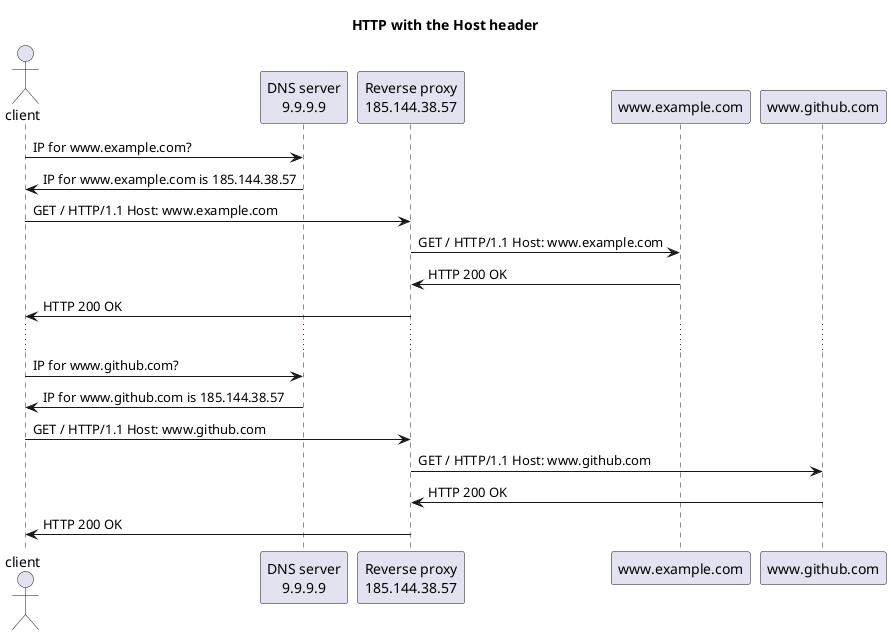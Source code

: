@startuml

title "HTTP with the Host header"

actor client
participant "DNS server\n9.9.9.9" as dns
participant "Reverse proxy\n185.144.38.57" as reverse_proxy
participant "www.example.com" as web_server_1
participant "www.github.com" as web_server_2

client -> dns: IP for www.example.com?
dns -> client: IP for www.example.com is 185.144.38.57
client -> reverse_proxy: GET / HTTP/1.1 Host: www.example.com
reverse_proxy -> web_server_1: GET / HTTP/1.1 Host: www.example.com
web_server_1 -> reverse_proxy: HTTP 200 OK
reverse_proxy -> client: HTTP 200 OK

...

client -> dns: IP for www.github.com?
dns -> client: IP for www.github.com is 185.144.38.57
client -> reverse_proxy: GET / HTTP/1.1 Host: www.github.com
reverse_proxy -> web_server_2: GET / HTTP/1.1 Host: www.github.com
web_server_2 -> reverse_proxy: HTTP 200 OK
reverse_proxy -> client: HTTP 200 OK
@enduml

